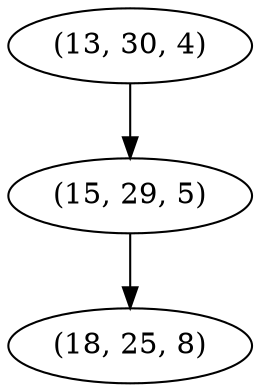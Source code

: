 digraph tree {
    "(13, 30, 4)";
    "(15, 29, 5)";
    "(18, 25, 8)";
    "(13, 30, 4)" -> "(15, 29, 5)";
    "(15, 29, 5)" -> "(18, 25, 8)";
}
